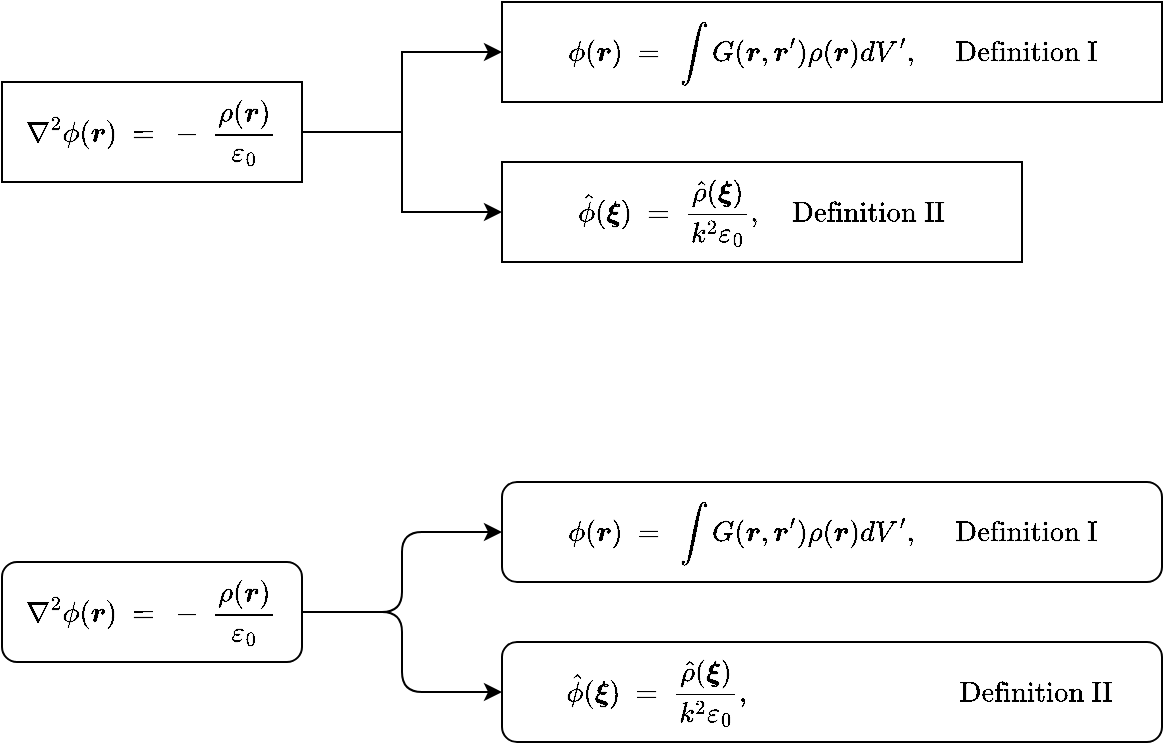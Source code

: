<mxfile version="21.6.1" type="device">
  <diagram name="Page-1" id="wvXsaifKq-ixM3sqZ3M7">
    <mxGraphModel dx="1185" dy="639" grid="1" gridSize="10" guides="1" tooltips="1" connect="1" arrows="1" fold="1" page="1" pageScale="1" pageWidth="850" pageHeight="1100" math="1" shadow="0">
      <root>
        <mxCell id="0" />
        <mxCell id="1" parent="0" />
        <mxCell id="f4GMONhXs96ZF-tLtL2y-4" style="edgeStyle=orthogonalEdgeStyle;rounded=0;orthogonalLoop=1;jettySize=auto;html=1;entryX=0;entryY=0.5;entryDx=0;entryDy=0;" edge="1" parent="1" source="f4GMONhXs96ZF-tLtL2y-1" target="f4GMONhXs96ZF-tLtL2y-2">
          <mxGeometry relative="1" as="geometry" />
        </mxCell>
        <mxCell id="f4GMONhXs96ZF-tLtL2y-5" style="edgeStyle=orthogonalEdgeStyle;rounded=0;orthogonalLoop=1;jettySize=auto;html=1;exitX=1;exitY=0.5;exitDx=0;exitDy=0;" edge="1" parent="1" source="f4GMONhXs96ZF-tLtL2y-1" target="f4GMONhXs96ZF-tLtL2y-3">
          <mxGeometry relative="1" as="geometry" />
        </mxCell>
        <mxCell id="f4GMONhXs96ZF-tLtL2y-1" value="$$\nabla ^{2} \phi (\boldsymbol{r}) \ =\ -\ \frac{\rho (\boldsymbol{r})}{\varepsilon _{0}}$$" style="rounded=0;whiteSpace=wrap;html=1;" vertex="1" parent="1">
          <mxGeometry x="70" y="440" width="150" height="50" as="geometry" />
        </mxCell>
        <mxCell id="f4GMONhXs96ZF-tLtL2y-2" value="$$\phi (\boldsymbol r) \ =\ \int G(\boldsymbol r, \boldsymbol r&#39;) \rho (\boldsymbol r) dV&#39;,\ \quad \text{Definition I}$$" style="rounded=0;whiteSpace=wrap;html=1;" vertex="1" parent="1">
          <mxGeometry x="320" y="400" width="330" height="50" as="geometry" />
        </mxCell>
        <mxCell id="f4GMONhXs96ZF-tLtL2y-3" value="$$\hat{\phi }(\boldsymbol \xi ) \ =\ \frac{\hat{\rho }(\boldsymbol \xi )}{k^{2} \varepsilon _{0}} ,\quad&amp;nbsp; \text{Definition II}$$" style="rounded=0;whiteSpace=wrap;html=1;" vertex="1" parent="1">
          <mxGeometry x="320" y="480" width="260" height="50" as="geometry" />
        </mxCell>
        <mxCell id="f4GMONhXs96ZF-tLtL2y-6" style="edgeStyle=orthogonalEdgeStyle;orthogonalLoop=1;jettySize=auto;html=1;entryX=0;entryY=0.5;entryDx=0;entryDy=0;shadow=0;rounded=1;" edge="1" source="f4GMONhXs96ZF-tLtL2y-8" target="f4GMONhXs96ZF-tLtL2y-9" parent="1">
          <mxGeometry relative="1" as="geometry" />
        </mxCell>
        <mxCell id="f4GMONhXs96ZF-tLtL2y-7" style="edgeStyle=orthogonalEdgeStyle;orthogonalLoop=1;jettySize=auto;html=1;exitX=1;exitY=0.5;exitDx=0;exitDy=0;shadow=0;rounded=1;" edge="1" source="f4GMONhXs96ZF-tLtL2y-8" target="f4GMONhXs96ZF-tLtL2y-10" parent="1">
          <mxGeometry relative="1" as="geometry" />
        </mxCell>
        <mxCell id="f4GMONhXs96ZF-tLtL2y-8" value="$$\nabla ^{2} \phi (\boldsymbol{r}) \ =\ -\ \frac{\rho (\boldsymbol{r})}{\varepsilon _{0}}$$" style="rounded=1;whiteSpace=wrap;html=1;" vertex="1" parent="1">
          <mxGeometry x="70" y="680" width="150" height="50" as="geometry" />
        </mxCell>
        <mxCell id="f4GMONhXs96ZF-tLtL2y-9" value="$$\phi (\boldsymbol r) \ =\ \int G(\boldsymbol r, \boldsymbol r&#39;) \rho (\boldsymbol r) dV&#39;,\ \quad \text{Definition I}$$" style="rounded=1;whiteSpace=wrap;html=1;" vertex="1" parent="1">
          <mxGeometry x="320" y="640" width="330" height="50" as="geometry" />
        </mxCell>
        <mxCell id="f4GMONhXs96ZF-tLtL2y-10" value="$$\ \ \hat{\phi }(\boldsymbol \xi ) \ =\ \frac{\hat{\rho }(\boldsymbol \xi )}{k^{2} \varepsilon _{0}} ,\quad \quad \quad \quad \quad \quad \quad \&amp;nbsp; \text{Definition II}$$" style="rounded=1;whiteSpace=wrap;html=1;" vertex="1" parent="1">
          <mxGeometry x="320" y="720" width="330" height="50" as="geometry" />
        </mxCell>
      </root>
    </mxGraphModel>
  </diagram>
</mxfile>
